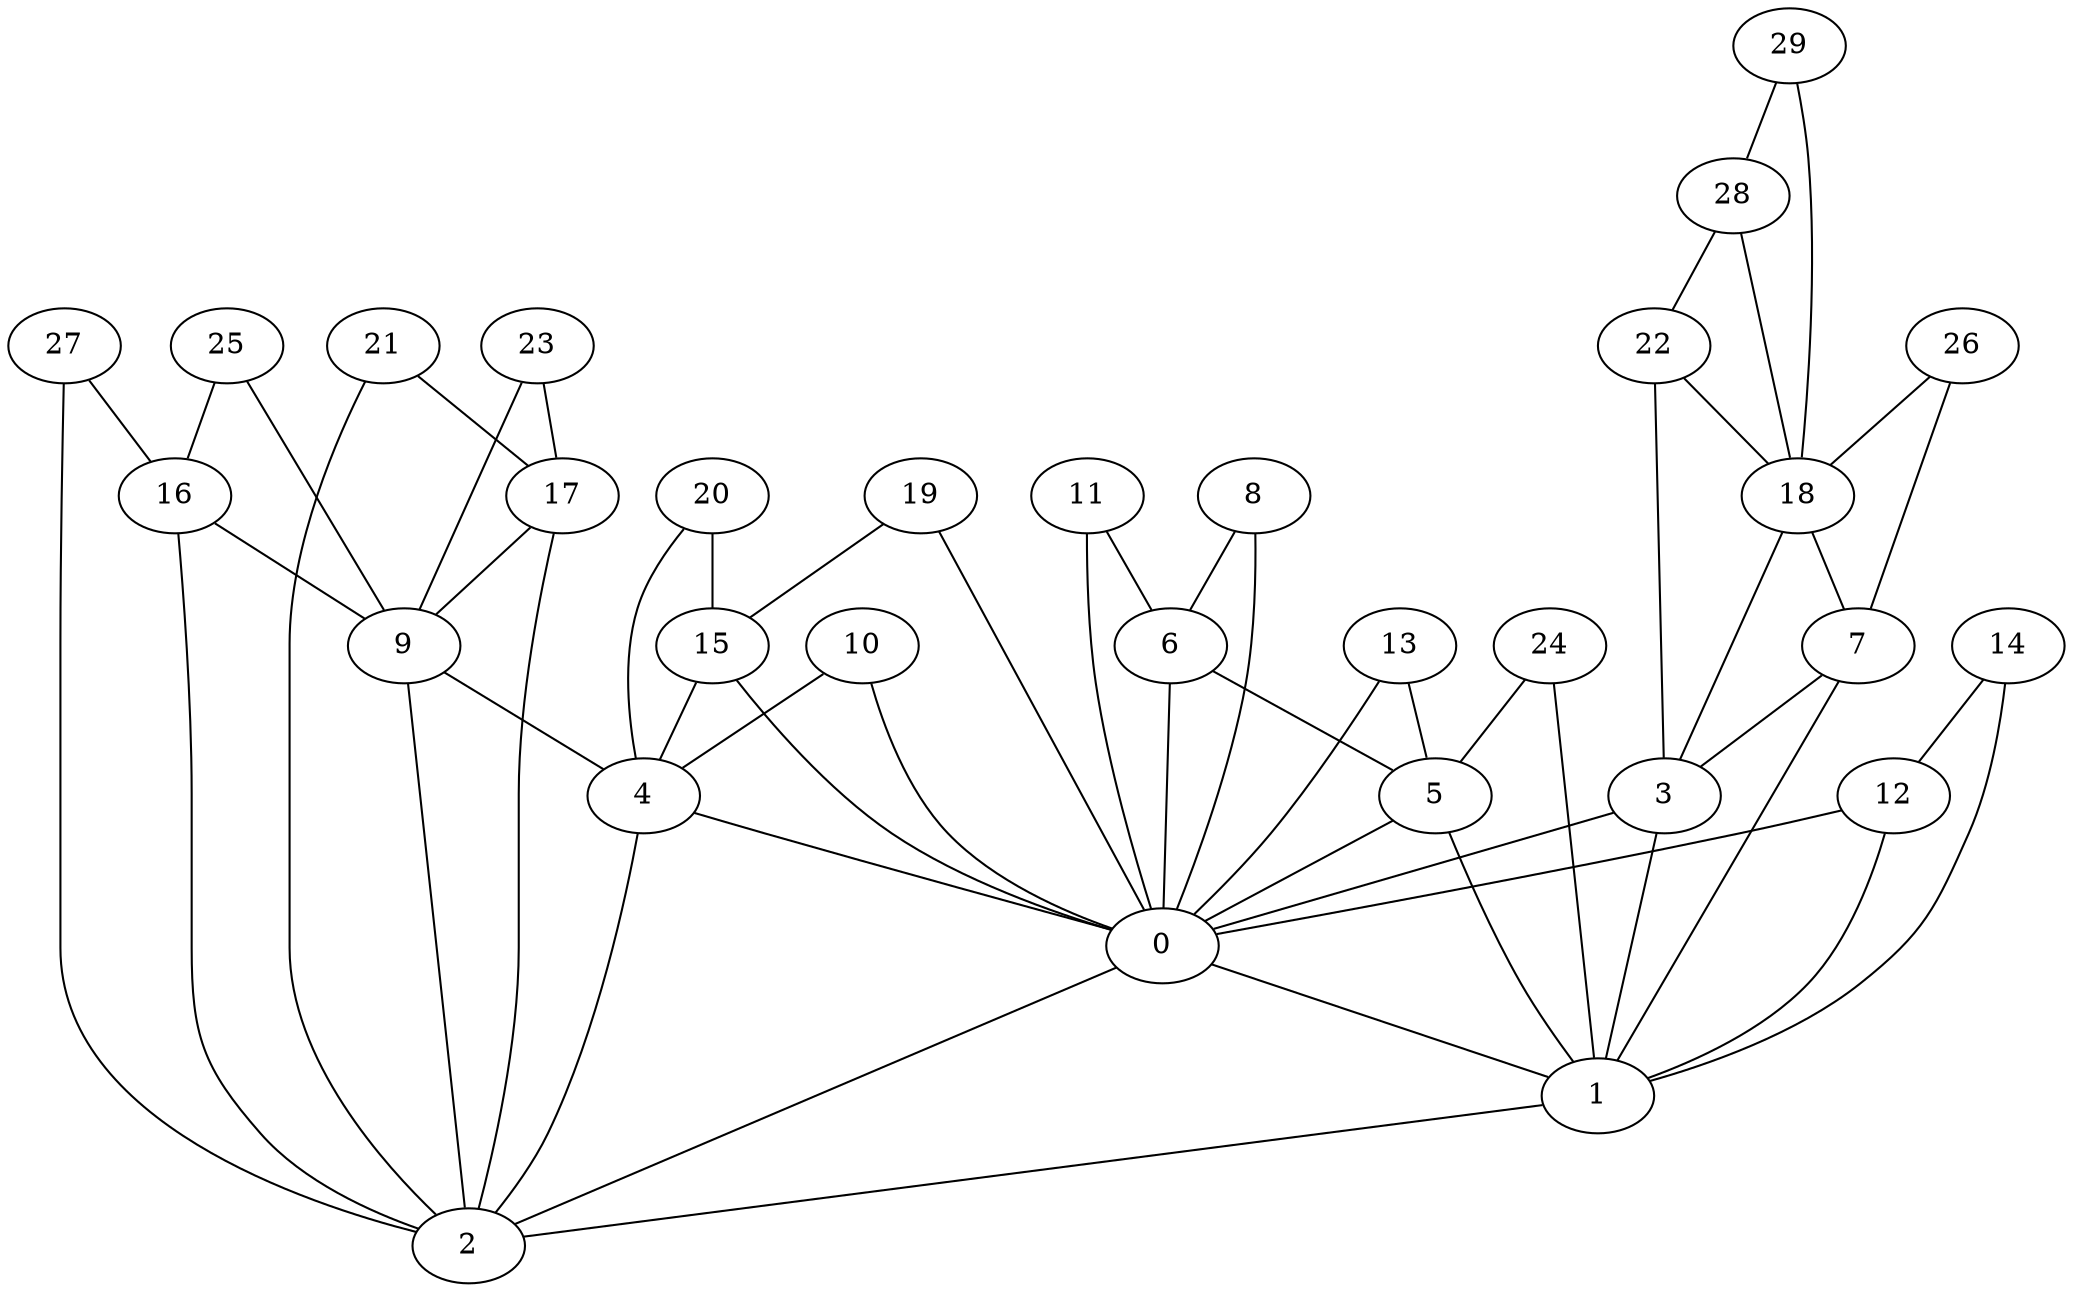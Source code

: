 graph G {
  0;
  1;
  2;
  3;
  4;
  5;
  6;
  7;
  8;
  9;
  10;
  11;
  12;
  13;
  14;
  15;
  16;
  17;
  18;
  19;
  20;
  21;
  22;
  23;
  24;
  25;
  26;
  27;
  28;
  29;
   0 -- 1;
   1 -- 2;
   2 -- 0;
   3 -- 0;
   3 -- 1;
   4 -- 2;
   4 -- 0;
   5 -- 0;
   5 -- 1;
   6 -- 5;
   6 -- 0;
   7 -- 3;
   7 -- 1;
   8 -- 6;
   8 -- 0;
   9 -- 4;
   9 -- 2;
   10 -- 4;
   10 -- 0;
   11 -- 6;
   11 -- 0;
   12 -- 0;
   12 -- 1;
   13 -- 5;
   13 -- 0;
   14 -- 12;
   14 -- 1;
   15 -- 4;
   15 -- 0;
   16 -- 9;
   16 -- 2;
   17 -- 9;
   17 -- 2;
   18 -- 7;
   18 -- 3;
   19 -- 15;
   19 -- 0;
   20 -- 15;
   20 -- 4;
   21 -- 17;
   21 -- 2;
   22 -- 18;
   22 -- 3;
   23 -- 17;
   23 -- 9;
   24 -- 5;
   24 -- 1;
   25 -- 16;
   25 -- 9;
   26 -- 18;
   26 -- 7;
   27 -- 16;
   27 -- 2;
   28 -- 22;
   28 -- 18;
   29 -- 28;
   29 -- 18;
}
